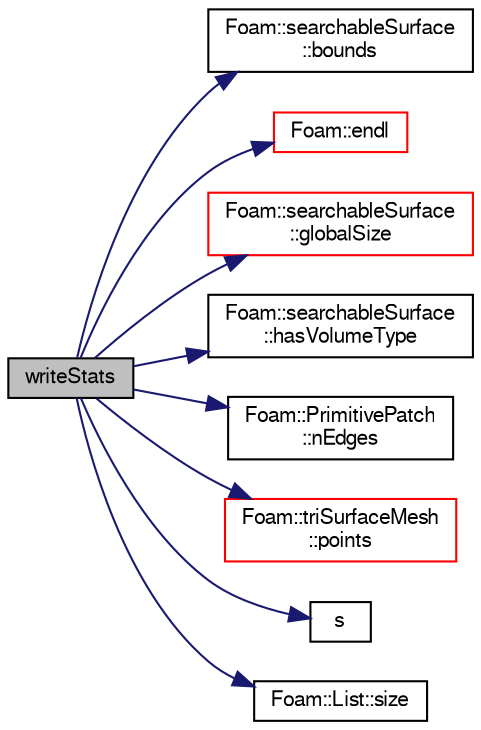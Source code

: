 digraph "writeStats"
{
  bgcolor="transparent";
  edge [fontname="FreeSans",fontsize="10",labelfontname="FreeSans",labelfontsize="10"];
  node [fontname="FreeSans",fontsize="10",shape=record];
  rankdir="LR";
  Node1 [label="writeStats",height=0.2,width=0.4,color="black", fillcolor="grey75", style="filled" fontcolor="black"];
  Node1 -> Node2 [color="midnightblue",fontsize="10",style="solid",fontname="FreeSans"];
  Node2 [label="Foam::searchableSurface\l::bounds",height=0.2,width=0.4,color="black",URL="$a02196.html#a7774f6a2399cc071ff06ba6bb6d38b26",tooltip="Return const reference to boundBox. "];
  Node1 -> Node3 [color="midnightblue",fontsize="10",style="solid",fontname="FreeSans"];
  Node3 [label="Foam::endl",height=0.2,width=0.4,color="red",URL="$a10237.html#a2db8fe02a0d3909e9351bb4275b23ce4",tooltip="Add newline and flush stream. "];
  Node1 -> Node4 [color="midnightblue",fontsize="10",style="solid",fontname="FreeSans"];
  Node4 [label="Foam::searchableSurface\l::globalSize",height=0.2,width=0.4,color="red",URL="$a02196.html#a8552430e1bfdd437d14f4bbb517c59db",tooltip="Range of global indices that can be returned. "];
  Node1 -> Node5 [color="midnightblue",fontsize="10",style="solid",fontname="FreeSans"];
  Node5 [label="Foam::searchableSurface\l::hasVolumeType",height=0.2,width=0.4,color="black",URL="$a02196.html#a62ac9d678e9ee03fd587a97db2e2f700",tooltip="Whether supports volume type below. "];
  Node1 -> Node6 [color="midnightblue",fontsize="10",style="solid",fontname="FreeSans"];
  Node6 [label="Foam::PrimitivePatch\l::nEdges",height=0.2,width=0.4,color="black",URL="$a01914.html#a1db9478309c639504a743b7b194226f4",tooltip="Return number of edges in patch. "];
  Node1 -> Node7 [color="midnightblue",fontsize="10",style="solid",fontname="FreeSans"];
  Node7 [label="Foam::triSurfaceMesh\l::points",height=0.2,width=0.4,color="red",URL="$a02611.html#a02ab6d43a4618415b761ee351284437e",tooltip="Get the points that define the surface. "];
  Node1 -> Node8 [color="midnightblue",fontsize="10",style="solid",fontname="FreeSans"];
  Node8 [label="s",height=0.2,width=0.4,color="black",URL="$a03883.html#abb9c4233033fad2ad0206cd4adad3b9f"];
  Node1 -> Node9 [color="midnightblue",fontsize="10",style="solid",fontname="FreeSans"];
  Node9 [label="Foam::List::size",height=0.2,width=0.4,color="black",URL="$a01325.html#a8a5f6fa29bd4b500caf186f60245b384",tooltip="Override size to be inconsistent with allocated storage. "];
}
